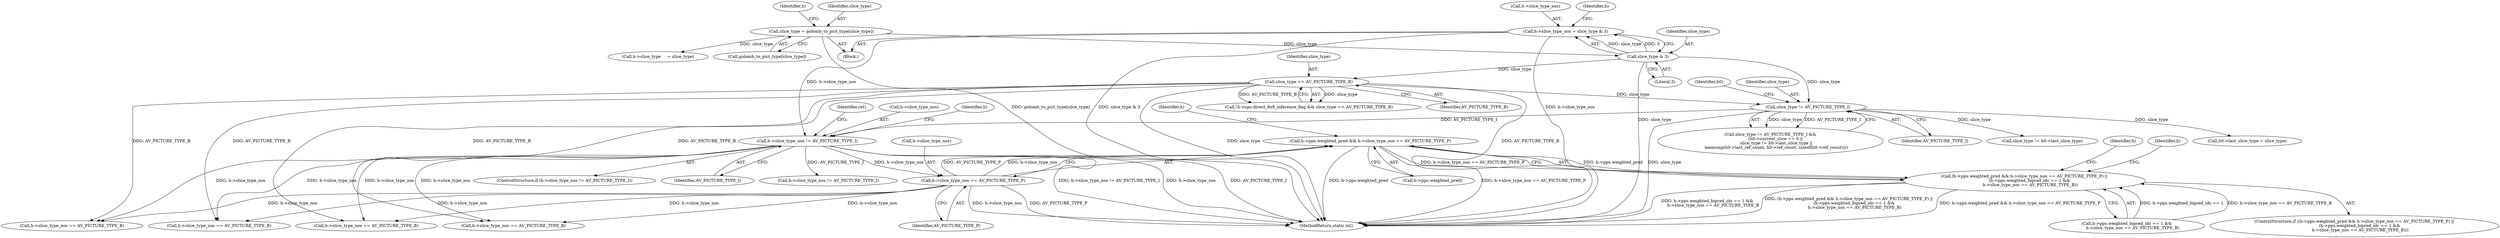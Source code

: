 digraph "0_FFmpeg_29ffeef5e73b8f41ff3a3f2242d356759c66f91f@pointer" {
"1002318" [label="(Call,h->pps.weighted_pred && h->slice_type_nos == AV_PICTURE_TYPE_P)"];
"1002324" [label="(Call,h->slice_type_nos == AV_PICTURE_TYPE_P)"];
"1002286" [label="(Call,h->slice_type_nos != AV_PICTURE_TYPE_I)"];
"1000284" [label="(Call,h->slice_type_nos = slice_type & 3)"];
"1000288" [label="(Call,slice_type & 3)"];
"1000274" [label="(Call,slice_type = golomb_to_pict_type[slice_type])"];
"1002256" [label="(Call,slice_type != AV_PICTURE_TYPE_I)"];
"1001058" [label="(Call,slice_type == AV_PICTURE_TYPE_B)"];
"1002317" [label="(Call,(h->pps.weighted_pred && h->slice_type_nos == AV_PICTURE_TYPE_P) ||\n        (h->pps.weighted_bipred_idc == 1 &&\n         h->slice_type_nos == AV_PICTURE_TYPE_B))"];
"1001058" [label="(Call,slice_type == AV_PICTURE_TYPE_B)"];
"1002333" [label="(Identifier,h)"];
"1002287" [label="(Call,h->slice_type_nos)"];
"1002337" [label="(Call,h->slice_type_nos == AV_PICTURE_TYPE_B)"];
"1002316" [label="(ControlStructure,if ((h->pps.weighted_pred && h->slice_type_nos == AV_PICTURE_TYPE_P) ||\n        (h->pps.weighted_bipred_idc == 1 &&\n         h->slice_type_nos == AV_PICTURE_TYPE_B)))"];
"1002321" [label="(Identifier,h)"];
"1002889" [label="(Call,h0->last_slice_type = slice_type)"];
"1001059" [label="(Identifier,slice_type)"];
"1000276" [label="(Call,golomb_to_pict_type[slice_type])"];
"1002350" [label="(Identifier,h)"];
"1000281" [label="(Identifier,h)"];
"1000290" [label="(Literal,3)"];
"1002451" [label="(Call,h->slice_type_nos == AV_PICTURE_TYPE_B)"];
"1002258" [label="(Identifier,AV_PICTURE_TYPE_I)"];
"1000274" [label="(Call,slice_type = golomb_to_pict_type[slice_type])"];
"1002266" [label="(Call,slice_type != h0->last_slice_type)"];
"1002255" [label="(Call,slice_type != AV_PICTURE_TYPE_I &&\n        (h0->current_slice == 0 ||\n         slice_type != h0->last_slice_type ||\n         memcmp(h0->last_ref_count, h0->ref_count, sizeof(h0->ref_count))))"];
"1000289" [label="(Identifier,slice_type)"];
"1000279" [label="(Call,h->slice_type     = slice_type)"];
"1002329" [label="(Call,h->pps.weighted_bipred_idc == 1 &&\n         h->slice_type_nos == AV_PICTURE_TYPE_B)"];
"1002328" [label="(Identifier,AV_PICTURE_TYPE_P)"];
"1002319" [label="(Call,h->pps.weighted_pred)"];
"1002465" [label="(Call,h->slice_type_nos == AV_PICTURE_TYPE_B)"];
"1002285" [label="(ControlStructure,if (h->slice_type_nos != AV_PICTURE_TYPE_I))"];
"1000284" [label="(Call,h->slice_type_nos = slice_type & 3)"];
"1003426" [label="(MethodReturn,static int)"];
"1002317" [label="(Call,(h->pps.weighted_pred && h->slice_type_nos == AV_PICTURE_TYPE_P) ||\n        (h->pps.weighted_bipred_idc == 1 &&\n         h->slice_type_nos == AV_PICTURE_TYPE_B))"];
"1002324" [label="(Call,h->slice_type_nos == AV_PICTURE_TYPE_P)"];
"1002290" [label="(Identifier,AV_PICTURE_TYPE_I)"];
"1000275" [label="(Identifier,slice_type)"];
"1000285" [label="(Call,h->slice_type_nos)"];
"1000127" [label="(Block,)"];
"1002480" [label="(Call,h->slice_type_nos != AV_PICTURE_TYPE_I)"];
"1002262" [label="(Identifier,h0)"];
"1002293" [label="(Identifier,ret)"];
"1002318" [label="(Call,h->pps.weighted_pred && h->slice_type_nos == AV_PICTURE_TYPE_P)"];
"1002325" [label="(Call,h->slice_type_nos)"];
"1002256" [label="(Call,slice_type != AV_PICTURE_TYPE_I)"];
"1001060" [label="(Identifier,AV_PICTURE_TYPE_B)"];
"1002343" [label="(Identifier,h)"];
"1002286" [label="(Call,h->slice_type_nos != AV_PICTURE_TYPE_I)"];
"1000293" [label="(Identifier,h)"];
"1002257" [label="(Identifier,slice_type)"];
"1001051" [label="(Call,!h->sps.direct_8x8_inference_flag && slice_type == AV_PICTURE_TYPE_B)"];
"1000288" [label="(Call,slice_type & 3)"];
"1002354" [label="(Call,h->slice_type_nos == AV_PICTURE_TYPE_B)"];
"1002318" -> "1002317"  [label="AST: "];
"1002318" -> "1002319"  [label="CFG: "];
"1002318" -> "1002324"  [label="CFG: "];
"1002319" -> "1002318"  [label="AST: "];
"1002324" -> "1002318"  [label="AST: "];
"1002333" -> "1002318"  [label="CFG: "];
"1002317" -> "1002318"  [label="CFG: "];
"1002318" -> "1003426"  [label="DDG: h->pps.weighted_pred"];
"1002318" -> "1003426"  [label="DDG: h->slice_type_nos == AV_PICTURE_TYPE_P"];
"1002318" -> "1002317"  [label="DDG: h->pps.weighted_pred"];
"1002318" -> "1002317"  [label="DDG: h->slice_type_nos == AV_PICTURE_TYPE_P"];
"1002324" -> "1002318"  [label="DDG: h->slice_type_nos"];
"1002324" -> "1002318"  [label="DDG: AV_PICTURE_TYPE_P"];
"1002324" -> "1002328"  [label="CFG: "];
"1002325" -> "1002324"  [label="AST: "];
"1002328" -> "1002324"  [label="AST: "];
"1002324" -> "1003426"  [label="DDG: AV_PICTURE_TYPE_P"];
"1002324" -> "1003426"  [label="DDG: h->slice_type_nos"];
"1002286" -> "1002324"  [label="DDG: h->slice_type_nos"];
"1002324" -> "1002337"  [label="DDG: h->slice_type_nos"];
"1002324" -> "1002354"  [label="DDG: h->slice_type_nos"];
"1002324" -> "1002451"  [label="DDG: h->slice_type_nos"];
"1002324" -> "1002465"  [label="DDG: h->slice_type_nos"];
"1002286" -> "1002285"  [label="AST: "];
"1002286" -> "1002290"  [label="CFG: "];
"1002287" -> "1002286"  [label="AST: "];
"1002290" -> "1002286"  [label="AST: "];
"1002293" -> "1002286"  [label="CFG: "];
"1002321" -> "1002286"  [label="CFG: "];
"1002286" -> "1003426"  [label="DDG: AV_PICTURE_TYPE_I"];
"1002286" -> "1003426"  [label="DDG: h->slice_type_nos != AV_PICTURE_TYPE_I"];
"1002286" -> "1003426"  [label="DDG: h->slice_type_nos"];
"1000284" -> "1002286"  [label="DDG: h->slice_type_nos"];
"1002256" -> "1002286"  [label="DDG: AV_PICTURE_TYPE_I"];
"1002286" -> "1002337"  [label="DDG: h->slice_type_nos"];
"1002286" -> "1002354"  [label="DDG: h->slice_type_nos"];
"1002286" -> "1002451"  [label="DDG: h->slice_type_nos"];
"1002286" -> "1002465"  [label="DDG: h->slice_type_nos"];
"1002286" -> "1002480"  [label="DDG: AV_PICTURE_TYPE_I"];
"1000284" -> "1000127"  [label="AST: "];
"1000284" -> "1000288"  [label="CFG: "];
"1000285" -> "1000284"  [label="AST: "];
"1000288" -> "1000284"  [label="AST: "];
"1000293" -> "1000284"  [label="CFG: "];
"1000284" -> "1003426"  [label="DDG: h->slice_type_nos"];
"1000284" -> "1003426"  [label="DDG: slice_type & 3"];
"1000288" -> "1000284"  [label="DDG: slice_type"];
"1000288" -> "1000284"  [label="DDG: 3"];
"1000288" -> "1000290"  [label="CFG: "];
"1000289" -> "1000288"  [label="AST: "];
"1000290" -> "1000288"  [label="AST: "];
"1000288" -> "1003426"  [label="DDG: slice_type"];
"1000274" -> "1000288"  [label="DDG: slice_type"];
"1000288" -> "1001058"  [label="DDG: slice_type"];
"1000288" -> "1002256"  [label="DDG: slice_type"];
"1000274" -> "1000127"  [label="AST: "];
"1000274" -> "1000276"  [label="CFG: "];
"1000275" -> "1000274"  [label="AST: "];
"1000276" -> "1000274"  [label="AST: "];
"1000281" -> "1000274"  [label="CFG: "];
"1000274" -> "1003426"  [label="DDG: golomb_to_pict_type[slice_type]"];
"1000274" -> "1000279"  [label="DDG: slice_type"];
"1002256" -> "1002255"  [label="AST: "];
"1002256" -> "1002258"  [label="CFG: "];
"1002257" -> "1002256"  [label="AST: "];
"1002258" -> "1002256"  [label="AST: "];
"1002262" -> "1002256"  [label="CFG: "];
"1002255" -> "1002256"  [label="CFG: "];
"1002256" -> "1003426"  [label="DDG: slice_type"];
"1002256" -> "1002255"  [label="DDG: slice_type"];
"1002256" -> "1002255"  [label="DDG: AV_PICTURE_TYPE_I"];
"1001058" -> "1002256"  [label="DDG: slice_type"];
"1002256" -> "1002266"  [label="DDG: slice_type"];
"1002256" -> "1002889"  [label="DDG: slice_type"];
"1001058" -> "1001051"  [label="AST: "];
"1001058" -> "1001060"  [label="CFG: "];
"1001059" -> "1001058"  [label="AST: "];
"1001060" -> "1001058"  [label="AST: "];
"1001051" -> "1001058"  [label="CFG: "];
"1001058" -> "1003426"  [label="DDG: AV_PICTURE_TYPE_B"];
"1001058" -> "1003426"  [label="DDG: slice_type"];
"1001058" -> "1001051"  [label="DDG: slice_type"];
"1001058" -> "1001051"  [label="DDG: AV_PICTURE_TYPE_B"];
"1001058" -> "1002337"  [label="DDG: AV_PICTURE_TYPE_B"];
"1001058" -> "1002354"  [label="DDG: AV_PICTURE_TYPE_B"];
"1001058" -> "1002451"  [label="DDG: AV_PICTURE_TYPE_B"];
"1001058" -> "1002465"  [label="DDG: AV_PICTURE_TYPE_B"];
"1002317" -> "1002316"  [label="AST: "];
"1002317" -> "1002329"  [label="CFG: "];
"1002329" -> "1002317"  [label="AST: "];
"1002343" -> "1002317"  [label="CFG: "];
"1002350" -> "1002317"  [label="CFG: "];
"1002317" -> "1003426"  [label="DDG: h->pps.weighted_pred && h->slice_type_nos == AV_PICTURE_TYPE_P"];
"1002317" -> "1003426"  [label="DDG: h->pps.weighted_bipred_idc == 1 &&\n         h->slice_type_nos == AV_PICTURE_TYPE_B"];
"1002317" -> "1003426"  [label="DDG: (h->pps.weighted_pred && h->slice_type_nos == AV_PICTURE_TYPE_P) ||\n        (h->pps.weighted_bipred_idc == 1 &&\n         h->slice_type_nos == AV_PICTURE_TYPE_B)"];
"1002329" -> "1002317"  [label="DDG: h->pps.weighted_bipred_idc == 1"];
"1002329" -> "1002317"  [label="DDG: h->slice_type_nos == AV_PICTURE_TYPE_B"];
}
